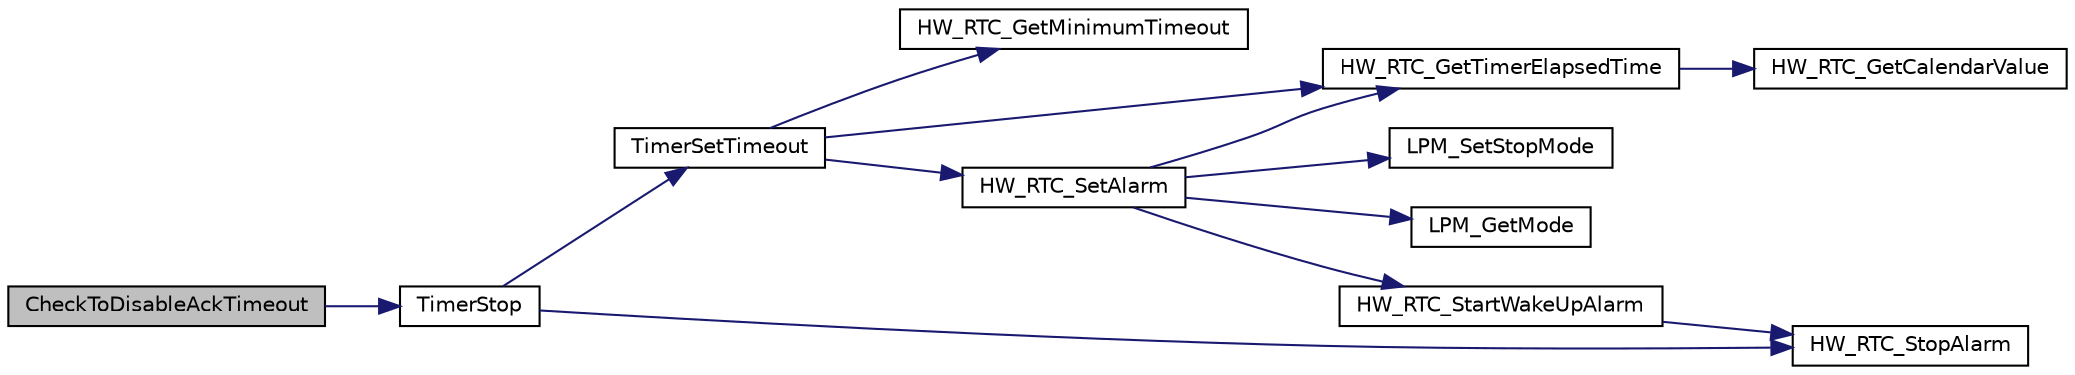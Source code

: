 digraph "CheckToDisableAckTimeout"
{
  edge [fontname="Helvetica",fontsize="10",labelfontname="Helvetica",labelfontsize="10"];
  node [fontname="Helvetica",fontsize="10",shape=record];
  rankdir="LR";
  Node43 [label="CheckToDisableAckTimeout",height=0.2,width=0.4,color="black", fillcolor="grey75", style="filled", fontcolor="black"];
  Node43 -> Node44 [color="midnightblue",fontsize="10",style="solid"];
  Node44 [label="TimerStop",height=0.2,width=0.4,color="black", fillcolor="white", style="filled",URL="$time_server_8c.html#a8ae899c4e8a9abf49d825d6959aa6bcb",tooltip="Stops and removes the timer object from the list of timer events "];
  Node44 -> Node45 [color="midnightblue",fontsize="10",style="solid"];
  Node45 [label="TimerSetTimeout",height=0.2,width=0.4,color="black", fillcolor="white", style="filled",URL="$time_server_8c.html#af90925c5246bd6bbc2863d08d4cca3a9",tooltip="Sets a timeout with the duration \"timestamp\" "];
  Node45 -> Node46 [color="midnightblue",fontsize="10",style="solid"];
  Node46 [label="HW_RTC_GetMinimumTimeout",height=0.2,width=0.4,color="black", fillcolor="white", style="filled",URL="$group___lory_s_d_k___r_t_c___functions.html#ga254f9e5c17daff978fef15be01021c51",tooltip="Return the minimum timeout the RTC is able to handle "];
  Node45 -> Node47 [color="midnightblue",fontsize="10",style="solid"];
  Node47 [label="HW_RTC_GetTimerElapsedTime",height=0.2,width=0.4,color="black", fillcolor="white", style="filled",URL="$group___lory_s_d_k___r_t_c___functions.html#ga7961116aa831950b62a413ecbbcfb02a",tooltip="Get the RTC timer elapsed time since the last Reference was set "];
  Node47 -> Node48 [color="midnightblue",fontsize="10",style="solid"];
  Node48 [label="HW_RTC_GetCalendarValue",height=0.2,width=0.4,color="black", fillcolor="white", style="filled",URL="$group___lory_s_d_k___r_t_c___functions.html#gaf81b8dc866a5c7b125355b55e3953387",tooltip="get current time from calendar in ticks "];
  Node45 -> Node49 [color="midnightblue",fontsize="10",style="solid"];
  Node49 [label="HW_RTC_SetAlarm",height=0.2,width=0.4,color="black", fillcolor="white", style="filled",URL="$group___lory_s_d_k___r_t_c___functions.html#ga09cec56d54c13de658fafdd003390771",tooltip="Set the alarm "];
  Node49 -> Node47 [color="midnightblue",fontsize="10",style="solid"];
  Node49 -> Node50 [color="midnightblue",fontsize="10",style="solid"];
  Node50 [label="LPM_SetStopMode",height=0.2,width=0.4,color="black", fillcolor="white", style="filled",URL="$low__power__manager_8c.html#ac8a0ff787d7d417b9e1f0697a1d5fd6d",tooltip="This API notifies the low power manager if the specified user allows the Off mode or not..."];
  Node49 -> Node51 [color="midnightblue",fontsize="10",style="solid"];
  Node51 [label="LPM_GetMode",height=0.2,width=0.4,color="black", fillcolor="white", style="filled",URL="$low__power__manager_8c.html#ae9107e412181f10977b724c346cebd45",tooltip="This API returns the Low Power Mode selected that will be applied when the system will enter low powe..."];
  Node49 -> Node52 [color="midnightblue",fontsize="10",style="solid"];
  Node52 [label="HW_RTC_StartWakeUpAlarm",height=0.2,width=0.4,color="black", fillcolor="white", style="filled",URL="$group___lory_s_d_k___r_t_c___functions.html#ga60703fcfc4abd73a2efc980e8bb6ad27",tooltip="start wake up alarm "];
  Node52 -> Node53 [color="midnightblue",fontsize="10",style="solid"];
  Node53 [label="HW_RTC_StopAlarm",height=0.2,width=0.4,color="black", fillcolor="white", style="filled",URL="$group___lory_s_d_k___r_t_c___functions.html#ga227be06e4dc1332d46ff12519db183b5",tooltip="Stop the Alarm "];
  Node44 -> Node53 [color="midnightblue",fontsize="10",style="solid"];
}
